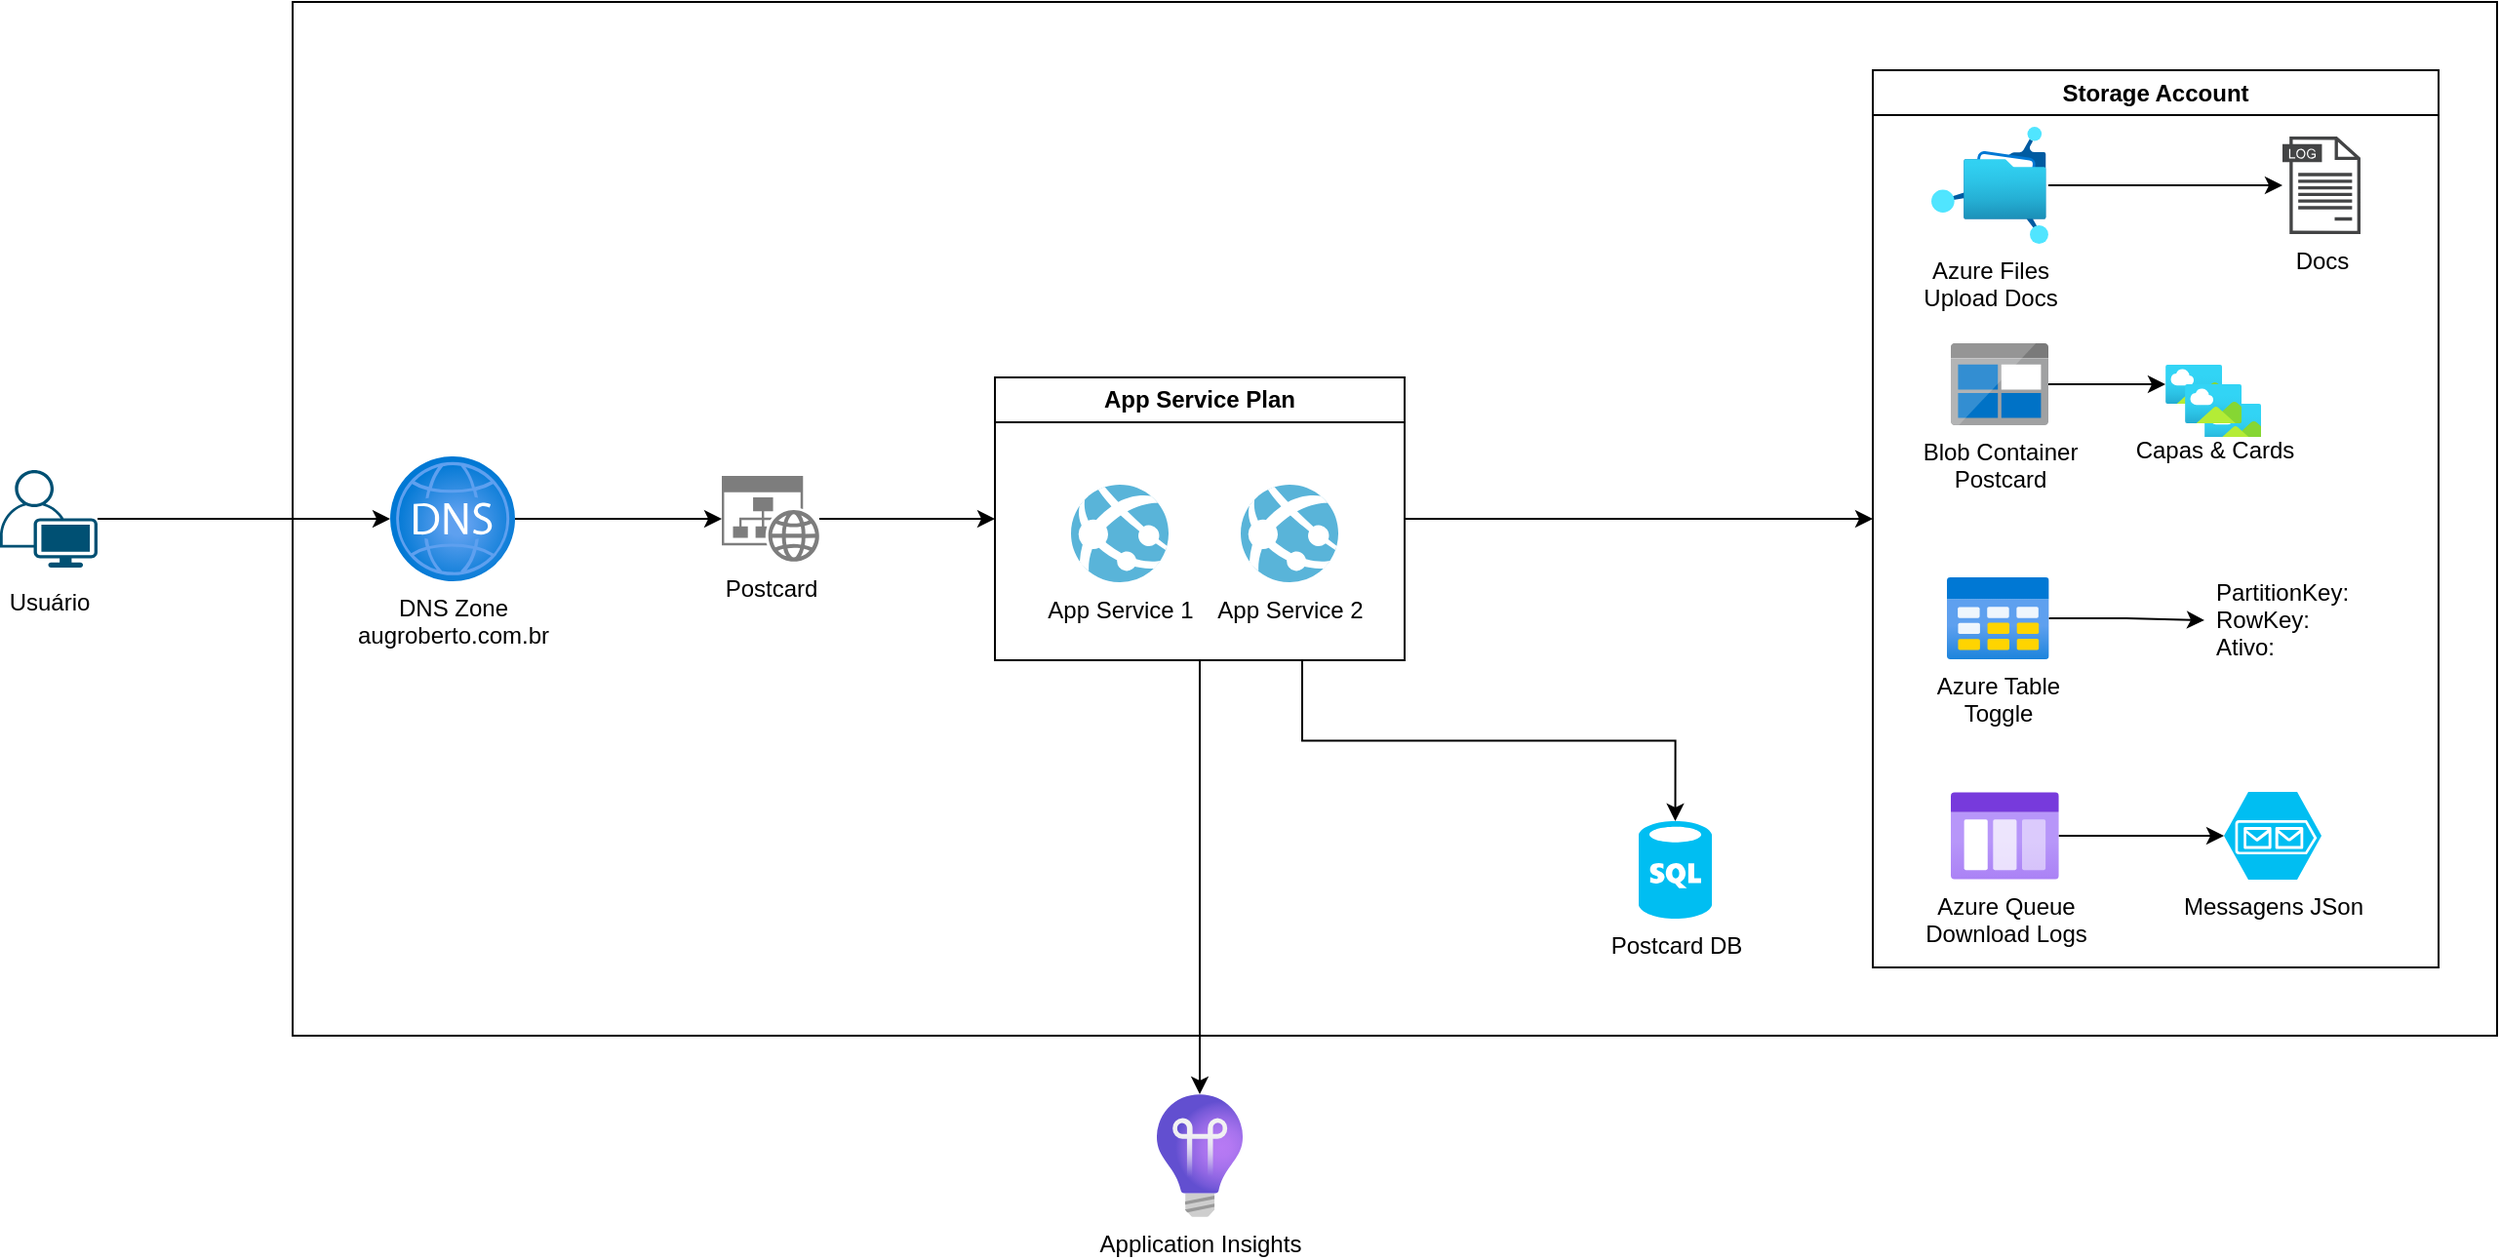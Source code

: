 <mxfile version="20.7.4" type="device"><diagram id="QwKq26RWfQRzRvrnCy8i" name="Arquitetura"><mxGraphModel dx="1434" dy="768" grid="1" gridSize="10" guides="1" tooltips="1" connect="1" arrows="1" fold="1" page="1" pageScale="1" pageWidth="827" pageHeight="1169" math="0" shadow="0"><root><mxCell id="0"/><mxCell id="1" parent="0"/><mxCell id="bbUJEWCpVblQ_X7ayqf0-1" value="" style="rounded=0;whiteSpace=wrap;html=1;" parent="1" vertex="1"><mxGeometry x="340" y="200" width="1130" height="530" as="geometry"/></mxCell><mxCell id="hhYdrSh-311QPUFBybWn-2" style="edgeStyle=orthogonalEdgeStyle;rounded=0;orthogonalLoop=1;jettySize=auto;html=1;entryX=0;entryY=0.5;entryDx=0;entryDy=0;" parent="1" source="bURxMucPo_NN_xfkfbyG-4" target="hhYdrSh-311QPUFBybWn-1" edge="1"><mxGeometry relative="1" as="geometry"/></mxCell><mxCell id="bURxMucPo_NN_xfkfbyG-4" value="Postcard" style="sketch=0;aspect=fixed;pointerEvents=1;shadow=0;dashed=0;html=1;strokeColor=none;labelPosition=center;verticalLabelPosition=bottom;verticalAlign=top;align=center;shape=mxgraph.mscae.enterprise.website_generic;fillColor=#7D7D7D;" parent="1" vertex="1"><mxGeometry x="560" y="443" width="50" height="44" as="geometry"/></mxCell><mxCell id="PLJs3n1ApEmmQC8rkvc9-18" style="edgeStyle=orthogonalEdgeStyle;rounded=0;orthogonalLoop=1;jettySize=auto;html=1;" parent="1" source="bURxMucPo_NN_xfkfbyG-9" target="PLJs3n1ApEmmQC8rkvc9-16" edge="1"><mxGeometry relative="1" as="geometry"/></mxCell><mxCell id="bURxMucPo_NN_xfkfbyG-9" value="&lt;font style=&quot;font-size: 12px;&quot;&gt;Usuário&lt;/font&gt;" style="points=[[0.35,0,0],[0.98,0.51,0],[1,0.71,0],[0.67,1,0],[0,0.795,0],[0,0.65,0]];verticalLabelPosition=bottom;sketch=0;html=1;verticalAlign=top;aspect=fixed;align=center;pointerEvents=1;shape=mxgraph.cisco19.user;fillColor=#005073;strokeColor=none;fontSize=16;" parent="1" vertex="1"><mxGeometry x="190" y="440" width="50" height="50" as="geometry"/></mxCell><mxCell id="PLJs3n1ApEmmQC8rkvc9-17" style="edgeStyle=orthogonalEdgeStyle;rounded=0;orthogonalLoop=1;jettySize=auto;html=1;entryX=0;entryY=0.5;entryDx=0;entryDy=0;entryPerimeter=0;" parent="1" source="PLJs3n1ApEmmQC8rkvc9-16" target="bURxMucPo_NN_xfkfbyG-4" edge="1"><mxGeometry relative="1" as="geometry"><mxPoint x="557" y="465" as="targetPoint"/></mxGeometry></mxCell><mxCell id="PLJs3n1ApEmmQC8rkvc9-16" value="DNS Zone&lt;br&gt;augroberto.com.br" style="aspect=fixed;html=1;points=[];align=center;image;fontSize=12;image=img/lib/azure2/networking/DNS_Zones.svg;" parent="1" vertex="1"><mxGeometry x="390" y="433" width="64" height="64" as="geometry"/></mxCell><mxCell id="GebG6RL0-vCWMPZ4SXsP-8" style="edgeStyle=orthogonalEdgeStyle;rounded=0;orthogonalLoop=1;jettySize=auto;html=1;entryX=0.5;entryY=0;entryDx=0;entryDy=0;entryPerimeter=0;exitX=0.75;exitY=1;exitDx=0;exitDy=0;" parent="1" source="hhYdrSh-311QPUFBybWn-1" target="W6wjQ2KjkVEKuR3RCmpy-1" edge="1"><mxGeometry relative="1" as="geometry"/></mxCell><mxCell id="lw3E6FUHE_2ESF42_Ior-8" style="edgeStyle=orthogonalEdgeStyle;rounded=0;orthogonalLoop=1;jettySize=auto;html=1;" parent="1" source="hhYdrSh-311QPUFBybWn-1" target="QMNQVj9OApappB1JRxMZ-1" edge="1"><mxGeometry relative="1" as="geometry"/></mxCell><mxCell id="vj1JR-DCLPIaj2JBVvrZ-1" style="edgeStyle=orthogonalEdgeStyle;rounded=0;orthogonalLoop=1;jettySize=auto;html=1;entryX=0;entryY=0.5;entryDx=0;entryDy=0;" edge="1" parent="1" source="hhYdrSh-311QPUFBybWn-1" target="WAJYf9x2stMr0Gp2IRHW-3"><mxGeometry relative="1" as="geometry"/></mxCell><mxCell id="hhYdrSh-311QPUFBybWn-1" value="App Service Plan" style="swimlane;whiteSpace=wrap;html=1;" parent="1" vertex="1"><mxGeometry x="700" y="392.5" width="210" height="145" as="geometry"><mxRectangle x="700" y="385" width="140" height="30" as="alternateBounds"/></mxGeometry></mxCell><mxCell id="7dQ7hQsSx9xN5XFtyE_Y-1" value="App Service 1" style="sketch=0;aspect=fixed;html=1;points=[];align=center;image;fontSize=12;image=img/lib/mscae/App_Services.svg;" parent="hhYdrSh-311QPUFBybWn-1" vertex="1"><mxGeometry x="39" y="55" width="50" height="50" as="geometry"/></mxCell><mxCell id="hhYdrSh-311QPUFBybWn-3" value="App Service 2" style="sketch=0;aspect=fixed;html=1;points=[];align=center;image;fontSize=12;image=img/lib/mscae/App_Services.svg;" parent="hhYdrSh-311QPUFBybWn-1" vertex="1"><mxGeometry x="126" y="55" width="50" height="50" as="geometry"/></mxCell><mxCell id="QMNQVj9OApappB1JRxMZ-1" value="Application Insights" style="aspect=fixed;html=1;points=[];align=center;image;fontSize=12;image=img/lib/azure2/management_governance/Application_Insights.svg;" parent="1" vertex="1"><mxGeometry x="783" y="760" width="44" height="63" as="geometry"/></mxCell><mxCell id="W6wjQ2KjkVEKuR3RCmpy-1" value="Postcard DB" style="verticalLabelPosition=bottom;html=1;verticalAlign=top;align=center;strokeColor=none;fillColor=#00BEF2;shape=mxgraph.azure.sql_database;" parent="1" vertex="1"><mxGeometry x="1030" y="620" width="37.5" height="50" as="geometry"/></mxCell><mxCell id="WAJYf9x2stMr0Gp2IRHW-12" style="edgeStyle=orthogonalEdgeStyle;rounded=0;orthogonalLoop=1;jettySize=auto;html=1;" parent="1" source="WAJYf9x2stMr0Gp2IRHW-1" target="WAJYf9x2stMr0Gp2IRHW-7" edge="1"><mxGeometry relative="1" as="geometry"/></mxCell><mxCell id="WAJYf9x2stMr0Gp2IRHW-1" value="Blob Container&lt;br&gt;Postcard" style="sketch=0;aspect=fixed;html=1;points=[];align=center;image;fontSize=12;image=img/lib/mscae/BlobBlock.svg;" parent="1" vertex="1"><mxGeometry x="1190" y="375" width="50" height="42" as="geometry"/></mxCell><mxCell id="WAJYf9x2stMr0Gp2IRHW-3" value="Storage Account" style="swimlane;whiteSpace=wrap;html=1;" parent="1" vertex="1"><mxGeometry x="1150" y="235" width="290" height="460" as="geometry"><mxRectangle x="700" y="385" width="140" height="30" as="alternateBounds"/></mxGeometry></mxCell><mxCell id="GebG6RL0-vCWMPZ4SXsP-2" value="Azure Table&lt;br&gt;Toggle" style="aspect=fixed;html=1;points=[];align=center;image;fontSize=12;image=img/lib/azure2/general/Table.svg;" parent="WAJYf9x2stMr0Gp2IRHW-3" vertex="1"><mxGeometry x="38" y="259.75" width="52.31" height="42.5" as="geometry"/></mxCell><mxCell id="lw3E6FUHE_2ESF42_Ior-2" value="Azure Queue&lt;br&gt;Download Logs" style="aspect=fixed;html=1;points=[];align=center;image;fontSize=12;image=img/lib/azure2/general/Storage_Queue.svg;" parent="WAJYf9x2stMr0Gp2IRHW-3" vertex="1"><mxGeometry x="40" y="370" width="55.38" height="45" as="geometry"/></mxCell><mxCell id="WAJYf9x2stMr0Gp2IRHW-11" value="" style="group" parent="1" vertex="1" connectable="0"><mxGeometry x="1300" y="386" width="49.09" height="40" as="geometry"/></mxCell><mxCell id="WAJYf9x2stMr0Gp2IRHW-9" value="" style="aspect=fixed;html=1;points=[];align=center;image;fontSize=12;image=img/lib/azure2/general/Image.svg;" parent="WAJYf9x2stMr0Gp2IRHW-11" vertex="1"><mxGeometry x="20" y="20" width="29.09" height="20" as="geometry"/></mxCell><mxCell id="WAJYf9x2stMr0Gp2IRHW-10" value="" style="group" parent="WAJYf9x2stMr0Gp2IRHW-11" vertex="1" connectable="0"><mxGeometry width="39.09" height="30" as="geometry"/></mxCell><mxCell id="WAJYf9x2stMr0Gp2IRHW-7" value="" style="aspect=fixed;html=1;points=[];align=center;image;fontSize=12;image=img/lib/azure2/general/Image.svg;" parent="WAJYf9x2stMr0Gp2IRHW-10" vertex="1"><mxGeometry width="29.09" height="20" as="geometry"/></mxCell><mxCell id="WAJYf9x2stMr0Gp2IRHW-8" value="Capas &amp;amp; Cards" style="aspect=fixed;html=1;points=[];align=center;image;fontSize=12;image=img/lib/azure2/general/Image.svg;" parent="WAJYf9x2stMr0Gp2IRHW-10" vertex="1"><mxGeometry x="10" y="10" width="29.09" height="20" as="geometry"/></mxCell><mxCell id="GebG6RL0-vCWMPZ4SXsP-3" value="PartitionKey: &#10;RowKey:&#10;Ativo:" style="text;strokeColor=none;fillColor=none;align=left;verticalAlign=top;spacingLeft=4;spacingRight=4;overflow=hidden;rotatable=0;points=[[0,0.5],[1,0.5]];portConstraint=eastwest;" parent="1" vertex="1"><mxGeometry x="1320" y="489" width="100" height="56" as="geometry"/></mxCell><mxCell id="GebG6RL0-vCWMPZ4SXsP-4" style="edgeStyle=orthogonalEdgeStyle;rounded=0;orthogonalLoop=1;jettySize=auto;html=1;" parent="1" source="GebG6RL0-vCWMPZ4SXsP-2" target="GebG6RL0-vCWMPZ4SXsP-3" edge="1"><mxGeometry relative="1" as="geometry"/></mxCell><mxCell id="lw3E6FUHE_2ESF42_Ior-1" value="Messagens JSon" style="verticalLabelPosition=bottom;html=1;verticalAlign=top;align=center;strokeColor=none;fillColor=#00BEF2;shape=mxgraph.azure.storage_queue;" parent="1" vertex="1"><mxGeometry x="1330" y="605" width="50" height="45" as="geometry"/></mxCell><mxCell id="lw3E6FUHE_2ESF42_Ior-4" style="edgeStyle=orthogonalEdgeStyle;rounded=0;orthogonalLoop=1;jettySize=auto;html=1;entryX=0;entryY=0.5;entryDx=0;entryDy=0;entryPerimeter=0;" parent="1" source="lw3E6FUHE_2ESF42_Ior-2" target="lw3E6FUHE_2ESF42_Ior-1" edge="1"><mxGeometry relative="1" as="geometry"/></mxCell><mxCell id="vj1JR-DCLPIaj2JBVvrZ-4" style="edgeStyle=orthogonalEdgeStyle;rounded=0;orthogonalLoop=1;jettySize=auto;html=1;" edge="1" parent="1" source="vj1JR-DCLPIaj2JBVvrZ-2" target="vj1JR-DCLPIaj2JBVvrZ-3"><mxGeometry relative="1" as="geometry"/></mxCell><mxCell id="vj1JR-DCLPIaj2JBVvrZ-2" value="Azure Files&lt;br&gt;Upload Docs" style="aspect=fixed;html=1;points=[];align=center;image;fontSize=12;image=img/lib/azure2/storage/Azure_Fileshare.svg;" vertex="1" parent="1"><mxGeometry x="1180" y="264" width="60" height="60" as="geometry"/></mxCell><mxCell id="vj1JR-DCLPIaj2JBVvrZ-3" value="Docs" style="sketch=0;pointerEvents=1;shadow=0;dashed=0;html=1;strokeColor=none;fillColor=#434445;aspect=fixed;labelPosition=center;verticalLabelPosition=bottom;verticalAlign=top;align=center;outlineConnect=0;shape=mxgraph.vvd.log_files;" vertex="1" parent="1"><mxGeometry x="1360" y="269" width="40" height="50" as="geometry"/></mxCell></root></mxGraphModel></diagram></mxfile>